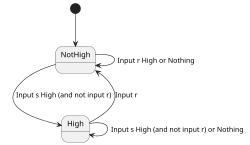 @startuml
'https://plantuml.com/state-diagram

scale 250 width

[*] --> NotHigh
NotHigh --> NotHigh: Input r High or Nothing
NotHigh --> High: Input s High (and not input r)
High --> NotHigh: Input r
High --> High: Input s High (and not input r) or Nothing

@enduml